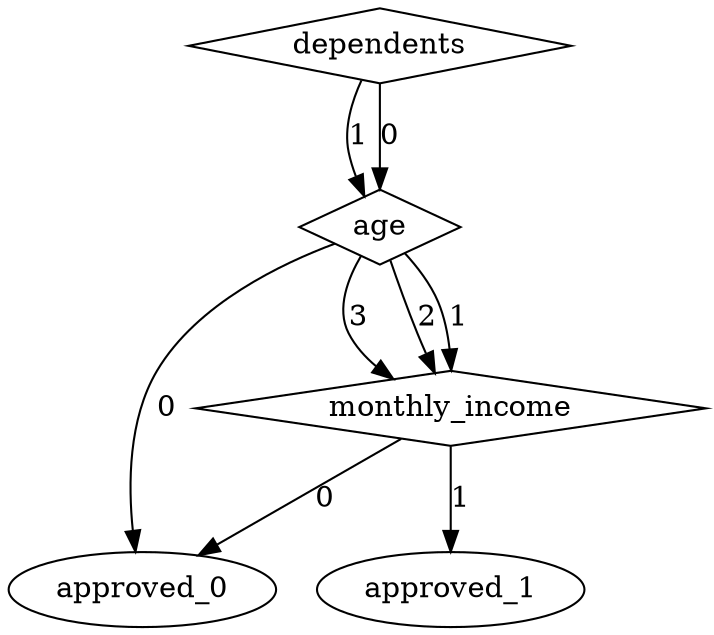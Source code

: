 digraph {
node [label=approved_1,style=""] approved_1
node [label=approved_0,style=""] approved_0
node [label=approved_0,style=""] approved_0
node [label=monthly_income,shape="diamond",style=""] 2
node [label=age,shape="diamond",style=""] 1
node [label=dependents,shape="diamond",style=""] 0

2 -> approved_1 [label="1"]
2 -> approved_0 [label="0"]
1 -> 2 [label="3"]
1 -> 2 [label="2"]
1 -> 2 [label="1"]
1 -> approved_0 [label="0"]
0 -> 1 [label="1"]
0 -> 1 [label="0"]
}